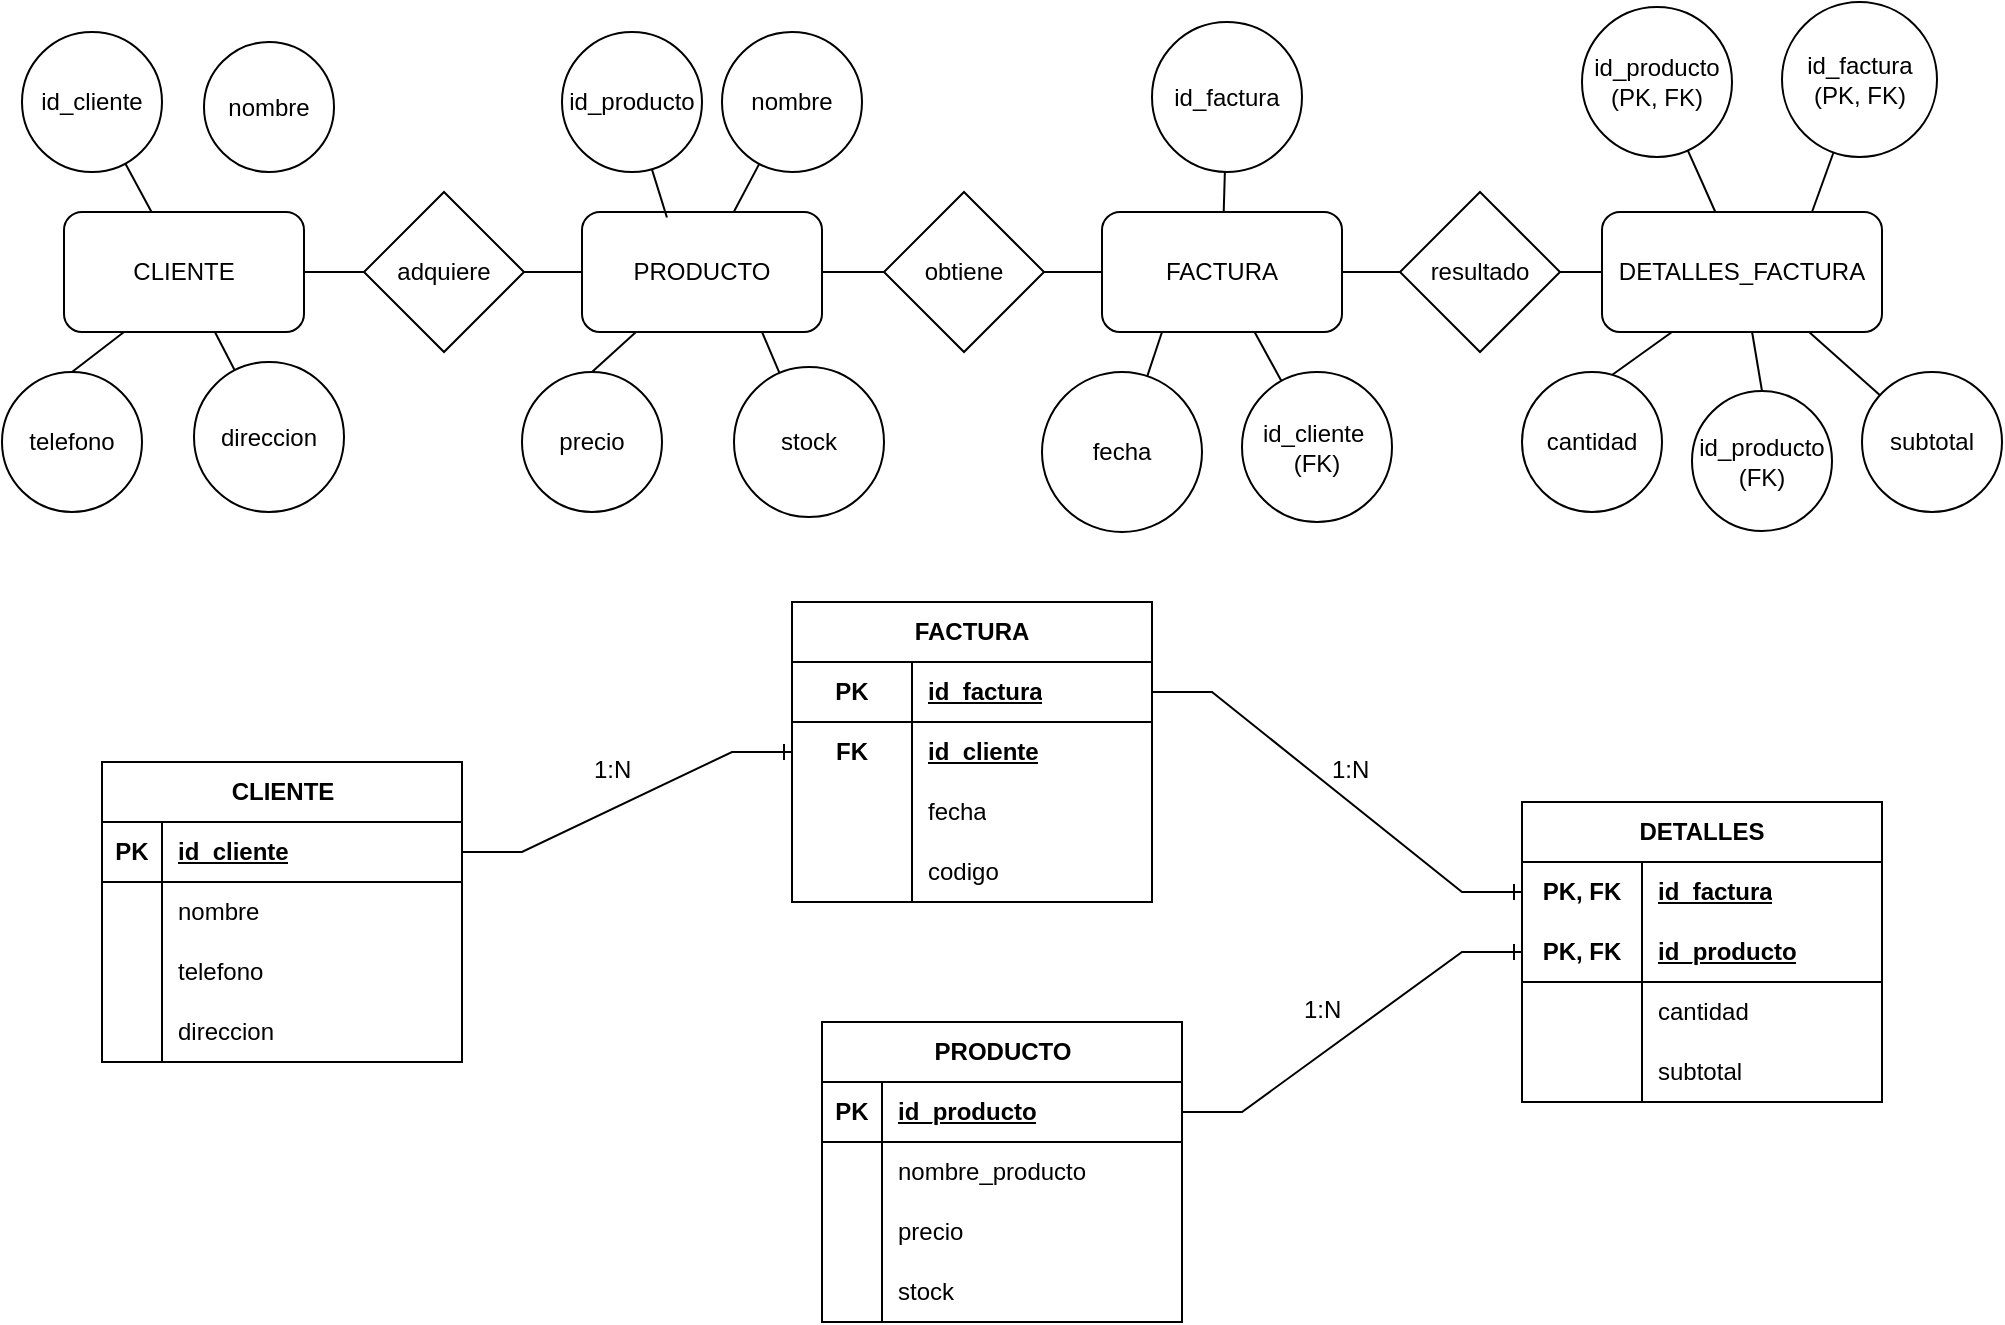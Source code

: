 <mxfile version="28.1.2">
  <diagram name="Página-1" id="bjjepzhwrdQlt7tEbjIs">
    <mxGraphModel dx="1090" dy="671" grid="1" gridSize="10" guides="1" tooltips="1" connect="1" arrows="1" fold="1" page="1" pageScale="1" pageWidth="583" pageHeight="827" math="0" shadow="0">
      <root>
        <mxCell id="0" />
        <mxCell id="1" parent="0" />
        <mxCell id="L8Z6CFat-6TSt6zDalqT-1" value="CLIENTE" style="rounded=1;whiteSpace=wrap;html=1;" parent="1" vertex="1">
          <mxGeometry x="111" y="155" width="120" height="60" as="geometry" />
        </mxCell>
        <mxCell id="L8Z6CFat-6TSt6zDalqT-2" value="PRODUCTO" style="rounded=1;whiteSpace=wrap;html=1;" parent="1" vertex="1">
          <mxGeometry x="370" y="155" width="120" height="60" as="geometry" />
        </mxCell>
        <mxCell id="L8Z6CFat-6TSt6zDalqT-3" value="FACTURA" style="rounded=1;whiteSpace=wrap;html=1;" parent="1" vertex="1">
          <mxGeometry x="630" y="155" width="120" height="60" as="geometry" />
        </mxCell>
        <mxCell id="L8Z6CFat-6TSt6zDalqT-4" value="DETALLES_FACTURA" style="rounded=1;whiteSpace=wrap;html=1;" parent="1" vertex="1">
          <mxGeometry x="880" y="155" width="140" height="60" as="geometry" />
        </mxCell>
        <mxCell id="L8Z6CFat-6TSt6zDalqT-6" value="adquiere" style="rhombus;whiteSpace=wrap;html=1;" parent="1" vertex="1">
          <mxGeometry x="261" y="145" width="80" height="80" as="geometry" />
        </mxCell>
        <mxCell id="L8Z6CFat-6TSt6zDalqT-7" value="obtiene" style="rhombus;whiteSpace=wrap;html=1;" parent="1" vertex="1">
          <mxGeometry x="521" y="145" width="80" height="80" as="geometry" />
        </mxCell>
        <mxCell id="L8Z6CFat-6TSt6zDalqT-8" value="resultado" style="rhombus;whiteSpace=wrap;html=1;" parent="1" vertex="1">
          <mxGeometry x="779" y="145" width="80" height="80" as="geometry" />
        </mxCell>
        <mxCell id="Kju_PUQ_FhrHSAObIlaB-2" value="id_cliente" style="ellipse;whiteSpace=wrap;html=1;aspect=fixed;" vertex="1" parent="1">
          <mxGeometry x="90" y="65" width="70" height="70" as="geometry" />
        </mxCell>
        <mxCell id="Kju_PUQ_FhrHSAObIlaB-4" value="nombre" style="ellipse;whiteSpace=wrap;html=1;aspect=fixed;" vertex="1" parent="1">
          <mxGeometry x="181" y="70" width="65" height="65" as="geometry" />
        </mxCell>
        <mxCell id="Kju_PUQ_FhrHSAObIlaB-5" value="telefono" style="ellipse;whiteSpace=wrap;html=1;aspect=fixed;" vertex="1" parent="1">
          <mxGeometry x="80" y="235" width="70" height="70" as="geometry" />
        </mxCell>
        <mxCell id="Kju_PUQ_FhrHSAObIlaB-6" value="direccion" style="ellipse;whiteSpace=wrap;html=1;aspect=fixed;" vertex="1" parent="1">
          <mxGeometry x="176" y="230" width="75" height="75" as="geometry" />
        </mxCell>
        <mxCell id="Kju_PUQ_FhrHSAObIlaB-7" value="id_producto" style="ellipse;whiteSpace=wrap;html=1;aspect=fixed;" vertex="1" parent="1">
          <mxGeometry x="360" y="65" width="70" height="70" as="geometry" />
        </mxCell>
        <mxCell id="Kju_PUQ_FhrHSAObIlaB-8" value="nombre" style="ellipse;whiteSpace=wrap;html=1;aspect=fixed;" vertex="1" parent="1">
          <mxGeometry x="440" y="65" width="70" height="70" as="geometry" />
        </mxCell>
        <mxCell id="Kju_PUQ_FhrHSAObIlaB-9" value="precio" style="ellipse;whiteSpace=wrap;html=1;aspect=fixed;" vertex="1" parent="1">
          <mxGeometry x="340" y="235" width="70" height="70" as="geometry" />
        </mxCell>
        <mxCell id="Kju_PUQ_FhrHSAObIlaB-10" value="stock" style="ellipse;whiteSpace=wrap;html=1;aspect=fixed;" vertex="1" parent="1">
          <mxGeometry x="446" y="232.5" width="75" height="75" as="geometry" />
        </mxCell>
        <mxCell id="Kju_PUQ_FhrHSAObIlaB-11" value="id_factura" style="ellipse;whiteSpace=wrap;html=1;aspect=fixed;" vertex="1" parent="1">
          <mxGeometry x="655" y="60" width="75" height="75" as="geometry" />
        </mxCell>
        <mxCell id="Kju_PUQ_FhrHSAObIlaB-13" value="fecha" style="ellipse;whiteSpace=wrap;html=1;aspect=fixed;" vertex="1" parent="1">
          <mxGeometry x="600" y="235" width="80" height="80" as="geometry" />
        </mxCell>
        <mxCell id="Kju_PUQ_FhrHSAObIlaB-14" value="id_cliente&amp;nbsp;&lt;div&gt;(FK)&lt;/div&gt;" style="ellipse;whiteSpace=wrap;html=1;aspect=fixed;" vertex="1" parent="1">
          <mxGeometry x="700" y="235" width="75" height="75" as="geometry" />
        </mxCell>
        <mxCell id="Kju_PUQ_FhrHSAObIlaB-15" value="id_producto (PK, FK)" style="ellipse;whiteSpace=wrap;html=1;aspect=fixed;" vertex="1" parent="1">
          <mxGeometry x="870" y="52.5" width="75" height="75" as="geometry" />
        </mxCell>
        <mxCell id="Kju_PUQ_FhrHSAObIlaB-16" value="id_factura (PK, FK)" style="ellipse;whiteSpace=wrap;html=1;aspect=fixed;" vertex="1" parent="1">
          <mxGeometry x="970" y="50" width="77.5" height="77.5" as="geometry" />
        </mxCell>
        <mxCell id="Kju_PUQ_FhrHSAObIlaB-17" value="id_producto (FK)" style="ellipse;whiteSpace=wrap;html=1;aspect=fixed;" vertex="1" parent="1">
          <mxGeometry x="925" y="244.5" width="70" height="70" as="geometry" />
        </mxCell>
        <mxCell id="Kju_PUQ_FhrHSAObIlaB-18" value="cantidad" style="ellipse;whiteSpace=wrap;html=1;aspect=fixed;" vertex="1" parent="1">
          <mxGeometry x="840" y="235" width="70" height="70" as="geometry" />
        </mxCell>
        <mxCell id="Kju_PUQ_FhrHSAObIlaB-19" value="subtotal" style="ellipse;whiteSpace=wrap;html=1;aspect=fixed;" vertex="1" parent="1">
          <mxGeometry x="1010" y="235" width="70" height="70" as="geometry" />
        </mxCell>
        <mxCell id="Kju_PUQ_FhrHSAObIlaB-20" value="CLIENTE" style="shape=table;startSize=30;container=1;collapsible=1;childLayout=tableLayout;fixedRows=1;rowLines=0;fontStyle=1;align=center;resizeLast=1;html=1;" vertex="1" parent="1">
          <mxGeometry x="130" y="430" width="180" height="150" as="geometry" />
        </mxCell>
        <mxCell id="Kju_PUQ_FhrHSAObIlaB-21" value="" style="shape=tableRow;horizontal=0;startSize=0;swimlaneHead=0;swimlaneBody=0;fillColor=none;collapsible=0;dropTarget=0;points=[[0,0.5],[1,0.5]];portConstraint=eastwest;top=0;left=0;right=0;bottom=1;" vertex="1" parent="Kju_PUQ_FhrHSAObIlaB-20">
          <mxGeometry y="30" width="180" height="30" as="geometry" />
        </mxCell>
        <mxCell id="Kju_PUQ_FhrHSAObIlaB-22" value="PK" style="shape=partialRectangle;connectable=0;fillColor=none;top=0;left=0;bottom=0;right=0;fontStyle=1;overflow=hidden;whiteSpace=wrap;html=1;" vertex="1" parent="Kju_PUQ_FhrHSAObIlaB-21">
          <mxGeometry width="30" height="30" as="geometry">
            <mxRectangle width="30" height="30" as="alternateBounds" />
          </mxGeometry>
        </mxCell>
        <mxCell id="Kju_PUQ_FhrHSAObIlaB-23" value="id_cliente" style="shape=partialRectangle;connectable=0;fillColor=none;top=0;left=0;bottom=0;right=0;align=left;spacingLeft=6;fontStyle=5;overflow=hidden;whiteSpace=wrap;html=1;" vertex="1" parent="Kju_PUQ_FhrHSAObIlaB-21">
          <mxGeometry x="30" width="150" height="30" as="geometry">
            <mxRectangle width="150" height="30" as="alternateBounds" />
          </mxGeometry>
        </mxCell>
        <mxCell id="Kju_PUQ_FhrHSAObIlaB-24" value="" style="shape=tableRow;horizontal=0;startSize=0;swimlaneHead=0;swimlaneBody=0;fillColor=none;collapsible=0;dropTarget=0;points=[[0,0.5],[1,0.5]];portConstraint=eastwest;top=0;left=0;right=0;bottom=0;" vertex="1" parent="Kju_PUQ_FhrHSAObIlaB-20">
          <mxGeometry y="60" width="180" height="30" as="geometry" />
        </mxCell>
        <mxCell id="Kju_PUQ_FhrHSAObIlaB-25" value="" style="shape=partialRectangle;connectable=0;fillColor=none;top=0;left=0;bottom=0;right=0;editable=1;overflow=hidden;whiteSpace=wrap;html=1;" vertex="1" parent="Kju_PUQ_FhrHSAObIlaB-24">
          <mxGeometry width="30" height="30" as="geometry">
            <mxRectangle width="30" height="30" as="alternateBounds" />
          </mxGeometry>
        </mxCell>
        <mxCell id="Kju_PUQ_FhrHSAObIlaB-26" value="nombre" style="shape=partialRectangle;connectable=0;fillColor=none;top=0;left=0;bottom=0;right=0;align=left;spacingLeft=6;overflow=hidden;whiteSpace=wrap;html=1;" vertex="1" parent="Kju_PUQ_FhrHSAObIlaB-24">
          <mxGeometry x="30" width="150" height="30" as="geometry">
            <mxRectangle width="150" height="30" as="alternateBounds" />
          </mxGeometry>
        </mxCell>
        <mxCell id="Kju_PUQ_FhrHSAObIlaB-27" value="" style="shape=tableRow;horizontal=0;startSize=0;swimlaneHead=0;swimlaneBody=0;fillColor=none;collapsible=0;dropTarget=0;points=[[0,0.5],[1,0.5]];portConstraint=eastwest;top=0;left=0;right=0;bottom=0;" vertex="1" parent="Kju_PUQ_FhrHSAObIlaB-20">
          <mxGeometry y="90" width="180" height="30" as="geometry" />
        </mxCell>
        <mxCell id="Kju_PUQ_FhrHSAObIlaB-28" value="" style="shape=partialRectangle;connectable=0;fillColor=none;top=0;left=0;bottom=0;right=0;editable=1;overflow=hidden;whiteSpace=wrap;html=1;" vertex="1" parent="Kju_PUQ_FhrHSAObIlaB-27">
          <mxGeometry width="30" height="30" as="geometry">
            <mxRectangle width="30" height="30" as="alternateBounds" />
          </mxGeometry>
        </mxCell>
        <mxCell id="Kju_PUQ_FhrHSAObIlaB-29" value="telefono" style="shape=partialRectangle;connectable=0;fillColor=none;top=0;left=0;bottom=0;right=0;align=left;spacingLeft=6;overflow=hidden;whiteSpace=wrap;html=1;" vertex="1" parent="Kju_PUQ_FhrHSAObIlaB-27">
          <mxGeometry x="30" width="150" height="30" as="geometry">
            <mxRectangle width="150" height="30" as="alternateBounds" />
          </mxGeometry>
        </mxCell>
        <mxCell id="Kju_PUQ_FhrHSAObIlaB-30" value="" style="shape=tableRow;horizontal=0;startSize=0;swimlaneHead=0;swimlaneBody=0;fillColor=none;collapsible=0;dropTarget=0;points=[[0,0.5],[1,0.5]];portConstraint=eastwest;top=0;left=0;right=0;bottom=0;" vertex="1" parent="Kju_PUQ_FhrHSAObIlaB-20">
          <mxGeometry y="120" width="180" height="30" as="geometry" />
        </mxCell>
        <mxCell id="Kju_PUQ_FhrHSAObIlaB-31" value="" style="shape=partialRectangle;connectable=0;fillColor=none;top=0;left=0;bottom=0;right=0;editable=1;overflow=hidden;whiteSpace=wrap;html=1;" vertex="1" parent="Kju_PUQ_FhrHSAObIlaB-30">
          <mxGeometry width="30" height="30" as="geometry">
            <mxRectangle width="30" height="30" as="alternateBounds" />
          </mxGeometry>
        </mxCell>
        <mxCell id="Kju_PUQ_FhrHSAObIlaB-32" value="direccion" style="shape=partialRectangle;connectable=0;fillColor=none;top=0;left=0;bottom=0;right=0;align=left;spacingLeft=6;overflow=hidden;whiteSpace=wrap;html=1;" vertex="1" parent="Kju_PUQ_FhrHSAObIlaB-30">
          <mxGeometry x="30" width="150" height="30" as="geometry">
            <mxRectangle width="150" height="30" as="alternateBounds" />
          </mxGeometry>
        </mxCell>
        <mxCell id="Kju_PUQ_FhrHSAObIlaB-33" value="PRODUCTO" style="shape=table;startSize=30;container=1;collapsible=1;childLayout=tableLayout;fixedRows=1;rowLines=0;fontStyle=1;align=center;resizeLast=1;html=1;" vertex="1" parent="1">
          <mxGeometry x="490" y="560" width="180" height="150" as="geometry" />
        </mxCell>
        <mxCell id="Kju_PUQ_FhrHSAObIlaB-34" value="" style="shape=tableRow;horizontal=0;startSize=0;swimlaneHead=0;swimlaneBody=0;fillColor=none;collapsible=0;dropTarget=0;points=[[0,0.5],[1,0.5]];portConstraint=eastwest;top=0;left=0;right=0;bottom=1;" vertex="1" parent="Kju_PUQ_FhrHSAObIlaB-33">
          <mxGeometry y="30" width="180" height="30" as="geometry" />
        </mxCell>
        <mxCell id="Kju_PUQ_FhrHSAObIlaB-35" value="PK" style="shape=partialRectangle;connectable=0;fillColor=none;top=0;left=0;bottom=0;right=0;fontStyle=1;overflow=hidden;whiteSpace=wrap;html=1;" vertex="1" parent="Kju_PUQ_FhrHSAObIlaB-34">
          <mxGeometry width="30" height="30" as="geometry">
            <mxRectangle width="30" height="30" as="alternateBounds" />
          </mxGeometry>
        </mxCell>
        <mxCell id="Kju_PUQ_FhrHSAObIlaB-36" value="id_producto" style="shape=partialRectangle;connectable=0;fillColor=none;top=0;left=0;bottom=0;right=0;align=left;spacingLeft=6;fontStyle=5;overflow=hidden;whiteSpace=wrap;html=1;" vertex="1" parent="Kju_PUQ_FhrHSAObIlaB-34">
          <mxGeometry x="30" width="150" height="30" as="geometry">
            <mxRectangle width="150" height="30" as="alternateBounds" />
          </mxGeometry>
        </mxCell>
        <mxCell id="Kju_PUQ_FhrHSAObIlaB-37" value="" style="shape=tableRow;horizontal=0;startSize=0;swimlaneHead=0;swimlaneBody=0;fillColor=none;collapsible=0;dropTarget=0;points=[[0,0.5],[1,0.5]];portConstraint=eastwest;top=0;left=0;right=0;bottom=0;" vertex="1" parent="Kju_PUQ_FhrHSAObIlaB-33">
          <mxGeometry y="60" width="180" height="30" as="geometry" />
        </mxCell>
        <mxCell id="Kju_PUQ_FhrHSAObIlaB-38" value="" style="shape=partialRectangle;connectable=0;fillColor=none;top=0;left=0;bottom=0;right=0;editable=1;overflow=hidden;whiteSpace=wrap;html=1;" vertex="1" parent="Kju_PUQ_FhrHSAObIlaB-37">
          <mxGeometry width="30" height="30" as="geometry">
            <mxRectangle width="30" height="30" as="alternateBounds" />
          </mxGeometry>
        </mxCell>
        <mxCell id="Kju_PUQ_FhrHSAObIlaB-39" value="nombre_producto" style="shape=partialRectangle;connectable=0;fillColor=none;top=0;left=0;bottom=0;right=0;align=left;spacingLeft=6;overflow=hidden;whiteSpace=wrap;html=1;" vertex="1" parent="Kju_PUQ_FhrHSAObIlaB-37">
          <mxGeometry x="30" width="150" height="30" as="geometry">
            <mxRectangle width="150" height="30" as="alternateBounds" />
          </mxGeometry>
        </mxCell>
        <mxCell id="Kju_PUQ_FhrHSAObIlaB-40" value="" style="shape=tableRow;horizontal=0;startSize=0;swimlaneHead=0;swimlaneBody=0;fillColor=none;collapsible=0;dropTarget=0;points=[[0,0.5],[1,0.5]];portConstraint=eastwest;top=0;left=0;right=0;bottom=0;" vertex="1" parent="Kju_PUQ_FhrHSAObIlaB-33">
          <mxGeometry y="90" width="180" height="30" as="geometry" />
        </mxCell>
        <mxCell id="Kju_PUQ_FhrHSAObIlaB-41" value="" style="shape=partialRectangle;connectable=0;fillColor=none;top=0;left=0;bottom=0;right=0;editable=1;overflow=hidden;whiteSpace=wrap;html=1;" vertex="1" parent="Kju_PUQ_FhrHSAObIlaB-40">
          <mxGeometry width="30" height="30" as="geometry">
            <mxRectangle width="30" height="30" as="alternateBounds" />
          </mxGeometry>
        </mxCell>
        <mxCell id="Kju_PUQ_FhrHSAObIlaB-42" value="precio" style="shape=partialRectangle;connectable=0;fillColor=none;top=0;left=0;bottom=0;right=0;align=left;spacingLeft=6;overflow=hidden;whiteSpace=wrap;html=1;" vertex="1" parent="Kju_PUQ_FhrHSAObIlaB-40">
          <mxGeometry x="30" width="150" height="30" as="geometry">
            <mxRectangle width="150" height="30" as="alternateBounds" />
          </mxGeometry>
        </mxCell>
        <mxCell id="Kju_PUQ_FhrHSAObIlaB-43" value="" style="shape=tableRow;horizontal=0;startSize=0;swimlaneHead=0;swimlaneBody=0;fillColor=none;collapsible=0;dropTarget=0;points=[[0,0.5],[1,0.5]];portConstraint=eastwest;top=0;left=0;right=0;bottom=0;" vertex="1" parent="Kju_PUQ_FhrHSAObIlaB-33">
          <mxGeometry y="120" width="180" height="30" as="geometry" />
        </mxCell>
        <mxCell id="Kju_PUQ_FhrHSAObIlaB-44" value="" style="shape=partialRectangle;connectable=0;fillColor=none;top=0;left=0;bottom=0;right=0;editable=1;overflow=hidden;whiteSpace=wrap;html=1;" vertex="1" parent="Kju_PUQ_FhrHSAObIlaB-43">
          <mxGeometry width="30" height="30" as="geometry">
            <mxRectangle width="30" height="30" as="alternateBounds" />
          </mxGeometry>
        </mxCell>
        <mxCell id="Kju_PUQ_FhrHSAObIlaB-45" value="stock" style="shape=partialRectangle;connectable=0;fillColor=none;top=0;left=0;bottom=0;right=0;align=left;spacingLeft=6;overflow=hidden;whiteSpace=wrap;html=1;" vertex="1" parent="Kju_PUQ_FhrHSAObIlaB-43">
          <mxGeometry x="30" width="150" height="30" as="geometry">
            <mxRectangle width="150" height="30" as="alternateBounds" />
          </mxGeometry>
        </mxCell>
        <mxCell id="Kju_PUQ_FhrHSAObIlaB-46" value="FACTURA" style="shape=table;startSize=30;container=1;collapsible=1;childLayout=tableLayout;fixedRows=1;rowLines=0;fontStyle=1;align=center;resizeLast=1;html=1;whiteSpace=wrap;" vertex="1" parent="1">
          <mxGeometry x="475" y="350" width="180" height="150" as="geometry" />
        </mxCell>
        <mxCell id="Kju_PUQ_FhrHSAObIlaB-59" value="" style="shape=tableRow;horizontal=0;startSize=0;swimlaneHead=0;swimlaneBody=0;fillColor=none;collapsible=0;dropTarget=0;points=[[0,0.5],[1,0.5]];portConstraint=eastwest;top=0;left=0;right=0;bottom=1;html=1;" vertex="1" parent="Kju_PUQ_FhrHSAObIlaB-46">
          <mxGeometry y="30" width="180" height="30" as="geometry" />
        </mxCell>
        <mxCell id="Kju_PUQ_FhrHSAObIlaB-60" value="PK" style="shape=partialRectangle;connectable=0;fillColor=none;top=0;left=0;bottom=0;right=0;fontStyle=1;overflow=hidden;html=1;whiteSpace=wrap;" vertex="1" parent="Kju_PUQ_FhrHSAObIlaB-59">
          <mxGeometry width="60" height="30" as="geometry">
            <mxRectangle width="60" height="30" as="alternateBounds" />
          </mxGeometry>
        </mxCell>
        <mxCell id="Kju_PUQ_FhrHSAObIlaB-61" value="id_factura" style="shape=partialRectangle;connectable=0;fillColor=none;top=0;left=0;bottom=0;right=0;align=left;spacingLeft=6;fontStyle=5;overflow=hidden;html=1;whiteSpace=wrap;" vertex="1" parent="Kju_PUQ_FhrHSAObIlaB-59">
          <mxGeometry x="60" width="120" height="30" as="geometry">
            <mxRectangle width="120" height="30" as="alternateBounds" />
          </mxGeometry>
        </mxCell>
        <mxCell id="Kju_PUQ_FhrHSAObIlaB-47" value="" style="shape=tableRow;horizontal=0;startSize=0;swimlaneHead=0;swimlaneBody=0;fillColor=none;collapsible=0;dropTarget=0;points=[[0,0.5],[1,0.5]];portConstraint=eastwest;top=0;left=0;right=0;bottom=0;html=1;" vertex="1" parent="Kju_PUQ_FhrHSAObIlaB-46">
          <mxGeometry y="60" width="180" height="30" as="geometry" />
        </mxCell>
        <mxCell id="Kju_PUQ_FhrHSAObIlaB-48" value="FK" style="shape=partialRectangle;connectable=0;fillColor=none;top=0;left=0;bottom=0;right=0;fontStyle=1;overflow=hidden;html=1;whiteSpace=wrap;" vertex="1" parent="Kju_PUQ_FhrHSAObIlaB-47">
          <mxGeometry width="60" height="30" as="geometry">
            <mxRectangle width="60" height="30" as="alternateBounds" />
          </mxGeometry>
        </mxCell>
        <mxCell id="Kju_PUQ_FhrHSAObIlaB-49" value="id_cliente" style="shape=partialRectangle;connectable=0;fillColor=none;top=0;left=0;bottom=0;right=0;align=left;spacingLeft=6;fontStyle=5;overflow=hidden;html=1;whiteSpace=wrap;" vertex="1" parent="Kju_PUQ_FhrHSAObIlaB-47">
          <mxGeometry x="60" width="120" height="30" as="geometry">
            <mxRectangle width="120" height="30" as="alternateBounds" />
          </mxGeometry>
        </mxCell>
        <mxCell id="Kju_PUQ_FhrHSAObIlaB-53" value="" style="shape=tableRow;horizontal=0;startSize=0;swimlaneHead=0;swimlaneBody=0;fillColor=none;collapsible=0;dropTarget=0;points=[[0,0.5],[1,0.5]];portConstraint=eastwest;top=0;left=0;right=0;bottom=0;html=1;" vertex="1" parent="Kju_PUQ_FhrHSAObIlaB-46">
          <mxGeometry y="90" width="180" height="30" as="geometry" />
        </mxCell>
        <mxCell id="Kju_PUQ_FhrHSAObIlaB-54" value="" style="shape=partialRectangle;connectable=0;fillColor=none;top=0;left=0;bottom=0;right=0;editable=1;overflow=hidden;html=1;whiteSpace=wrap;" vertex="1" parent="Kju_PUQ_FhrHSAObIlaB-53">
          <mxGeometry width="60" height="30" as="geometry">
            <mxRectangle width="60" height="30" as="alternateBounds" />
          </mxGeometry>
        </mxCell>
        <mxCell id="Kju_PUQ_FhrHSAObIlaB-55" value="fecha" style="shape=partialRectangle;connectable=0;fillColor=none;top=0;left=0;bottom=0;right=0;align=left;spacingLeft=6;overflow=hidden;html=1;whiteSpace=wrap;" vertex="1" parent="Kju_PUQ_FhrHSAObIlaB-53">
          <mxGeometry x="60" width="120" height="30" as="geometry">
            <mxRectangle width="120" height="30" as="alternateBounds" />
          </mxGeometry>
        </mxCell>
        <mxCell id="Kju_PUQ_FhrHSAObIlaB-56" value="" style="shape=tableRow;horizontal=0;startSize=0;swimlaneHead=0;swimlaneBody=0;fillColor=none;collapsible=0;dropTarget=0;points=[[0,0.5],[1,0.5]];portConstraint=eastwest;top=0;left=0;right=0;bottom=0;html=1;" vertex="1" parent="Kju_PUQ_FhrHSAObIlaB-46">
          <mxGeometry y="120" width="180" height="30" as="geometry" />
        </mxCell>
        <mxCell id="Kju_PUQ_FhrHSAObIlaB-57" value="" style="shape=partialRectangle;connectable=0;fillColor=none;top=0;left=0;bottom=0;right=0;editable=1;overflow=hidden;html=1;whiteSpace=wrap;" vertex="1" parent="Kju_PUQ_FhrHSAObIlaB-56">
          <mxGeometry width="60" height="30" as="geometry">
            <mxRectangle width="60" height="30" as="alternateBounds" />
          </mxGeometry>
        </mxCell>
        <mxCell id="Kju_PUQ_FhrHSAObIlaB-58" value="codigo" style="shape=partialRectangle;connectable=0;fillColor=none;top=0;left=0;bottom=0;right=0;align=left;spacingLeft=6;overflow=hidden;html=1;whiteSpace=wrap;" vertex="1" parent="Kju_PUQ_FhrHSAObIlaB-56">
          <mxGeometry x="60" width="120" height="30" as="geometry">
            <mxRectangle width="120" height="30" as="alternateBounds" />
          </mxGeometry>
        </mxCell>
        <mxCell id="Kju_PUQ_FhrHSAObIlaB-62" value="DETALLES" style="shape=table;startSize=30;container=1;collapsible=1;childLayout=tableLayout;fixedRows=1;rowLines=0;fontStyle=1;align=center;resizeLast=1;html=1;whiteSpace=wrap;" vertex="1" parent="1">
          <mxGeometry x="840" y="450" width="180" height="150" as="geometry" />
        </mxCell>
        <mxCell id="Kju_PUQ_FhrHSAObIlaB-63" value="" style="shape=tableRow;horizontal=0;startSize=0;swimlaneHead=0;swimlaneBody=0;fillColor=none;collapsible=0;dropTarget=0;points=[[0,0.5],[1,0.5]];portConstraint=eastwest;top=0;left=0;right=0;bottom=0;html=1;" vertex="1" parent="Kju_PUQ_FhrHSAObIlaB-62">
          <mxGeometry y="30" width="180" height="30" as="geometry" />
        </mxCell>
        <mxCell id="Kju_PUQ_FhrHSAObIlaB-64" value="PK, FK" style="shape=partialRectangle;connectable=0;fillColor=none;top=0;left=0;bottom=0;right=0;fontStyle=1;overflow=hidden;html=1;whiteSpace=wrap;" vertex="1" parent="Kju_PUQ_FhrHSAObIlaB-63">
          <mxGeometry width="60" height="30" as="geometry">
            <mxRectangle width="60" height="30" as="alternateBounds" />
          </mxGeometry>
        </mxCell>
        <mxCell id="Kju_PUQ_FhrHSAObIlaB-65" value="id_factura" style="shape=partialRectangle;connectable=0;fillColor=none;top=0;left=0;bottom=0;right=0;align=left;spacingLeft=6;fontStyle=5;overflow=hidden;html=1;whiteSpace=wrap;" vertex="1" parent="Kju_PUQ_FhrHSAObIlaB-63">
          <mxGeometry x="60" width="120" height="30" as="geometry">
            <mxRectangle width="120" height="30" as="alternateBounds" />
          </mxGeometry>
        </mxCell>
        <mxCell id="Kju_PUQ_FhrHSAObIlaB-66" value="" style="shape=tableRow;horizontal=0;startSize=0;swimlaneHead=0;swimlaneBody=0;fillColor=none;collapsible=0;dropTarget=0;points=[[0,0.5],[1,0.5]];portConstraint=eastwest;top=0;left=0;right=0;bottom=1;html=1;" vertex="1" parent="Kju_PUQ_FhrHSAObIlaB-62">
          <mxGeometry y="60" width="180" height="30" as="geometry" />
        </mxCell>
        <mxCell id="Kju_PUQ_FhrHSAObIlaB-67" value="PK, FK" style="shape=partialRectangle;connectable=0;fillColor=none;top=0;left=0;bottom=0;right=0;fontStyle=1;overflow=hidden;html=1;whiteSpace=wrap;" vertex="1" parent="Kju_PUQ_FhrHSAObIlaB-66">
          <mxGeometry width="60" height="30" as="geometry">
            <mxRectangle width="60" height="30" as="alternateBounds" />
          </mxGeometry>
        </mxCell>
        <mxCell id="Kju_PUQ_FhrHSAObIlaB-68" value="id_producto" style="shape=partialRectangle;connectable=0;fillColor=none;top=0;left=0;bottom=0;right=0;align=left;spacingLeft=6;fontStyle=5;overflow=hidden;html=1;whiteSpace=wrap;" vertex="1" parent="Kju_PUQ_FhrHSAObIlaB-66">
          <mxGeometry x="60" width="120" height="30" as="geometry">
            <mxRectangle width="120" height="30" as="alternateBounds" />
          </mxGeometry>
        </mxCell>
        <mxCell id="Kju_PUQ_FhrHSAObIlaB-69" value="" style="shape=tableRow;horizontal=0;startSize=0;swimlaneHead=0;swimlaneBody=0;fillColor=none;collapsible=0;dropTarget=0;points=[[0,0.5],[1,0.5]];portConstraint=eastwest;top=0;left=0;right=0;bottom=0;html=1;" vertex="1" parent="Kju_PUQ_FhrHSAObIlaB-62">
          <mxGeometry y="90" width="180" height="30" as="geometry" />
        </mxCell>
        <mxCell id="Kju_PUQ_FhrHSAObIlaB-70" value="" style="shape=partialRectangle;connectable=0;fillColor=none;top=0;left=0;bottom=0;right=0;editable=1;overflow=hidden;html=1;whiteSpace=wrap;" vertex="1" parent="Kju_PUQ_FhrHSAObIlaB-69">
          <mxGeometry width="60" height="30" as="geometry">
            <mxRectangle width="60" height="30" as="alternateBounds" />
          </mxGeometry>
        </mxCell>
        <mxCell id="Kju_PUQ_FhrHSAObIlaB-71" value="cantidad" style="shape=partialRectangle;connectable=0;fillColor=none;top=0;left=0;bottom=0;right=0;align=left;spacingLeft=6;overflow=hidden;html=1;whiteSpace=wrap;" vertex="1" parent="Kju_PUQ_FhrHSAObIlaB-69">
          <mxGeometry x="60" width="120" height="30" as="geometry">
            <mxRectangle width="120" height="30" as="alternateBounds" />
          </mxGeometry>
        </mxCell>
        <mxCell id="Kju_PUQ_FhrHSAObIlaB-72" value="" style="shape=tableRow;horizontal=0;startSize=0;swimlaneHead=0;swimlaneBody=0;fillColor=none;collapsible=0;dropTarget=0;points=[[0,0.5],[1,0.5]];portConstraint=eastwest;top=0;left=0;right=0;bottom=0;html=1;" vertex="1" parent="Kju_PUQ_FhrHSAObIlaB-62">
          <mxGeometry y="120" width="180" height="30" as="geometry" />
        </mxCell>
        <mxCell id="Kju_PUQ_FhrHSAObIlaB-73" value="" style="shape=partialRectangle;connectable=0;fillColor=none;top=0;left=0;bottom=0;right=0;editable=1;overflow=hidden;html=1;whiteSpace=wrap;" vertex="1" parent="Kju_PUQ_FhrHSAObIlaB-72">
          <mxGeometry width="60" height="30" as="geometry">
            <mxRectangle width="60" height="30" as="alternateBounds" />
          </mxGeometry>
        </mxCell>
        <mxCell id="Kju_PUQ_FhrHSAObIlaB-74" value="subtotal" style="shape=partialRectangle;connectable=0;fillColor=none;top=0;left=0;bottom=0;right=0;align=left;spacingLeft=6;overflow=hidden;html=1;whiteSpace=wrap;" vertex="1" parent="Kju_PUQ_FhrHSAObIlaB-72">
          <mxGeometry x="60" width="120" height="30" as="geometry">
            <mxRectangle width="120" height="30" as="alternateBounds" />
          </mxGeometry>
        </mxCell>
        <mxCell id="Kju_PUQ_FhrHSAObIlaB-78" value="" style="edgeStyle=entityRelationEdgeStyle;fontSize=12;html=1;endArrow=ERone;endFill=1;rounded=0;" edge="1" parent="1" source="Kju_PUQ_FhrHSAObIlaB-21" target="Kju_PUQ_FhrHSAObIlaB-47">
          <mxGeometry width="100" height="100" relative="1" as="geometry">
            <mxPoint x="382" y="414.5" as="sourcePoint" />
            <mxPoint x="482" y="314.5" as="targetPoint" />
          </mxGeometry>
        </mxCell>
        <mxCell id="Kju_PUQ_FhrHSAObIlaB-79" value="" style="edgeStyle=entityRelationEdgeStyle;fontSize=12;html=1;endArrow=ERone;endFill=1;rounded=0;exitX=1;exitY=0.5;exitDx=0;exitDy=0;" edge="1" parent="1" source="Kju_PUQ_FhrHSAObIlaB-34" target="Kju_PUQ_FhrHSAObIlaB-66">
          <mxGeometry width="100" height="100" relative="1" as="geometry">
            <mxPoint x="390" y="590" as="sourcePoint" />
            <mxPoint x="490" y="490" as="targetPoint" />
          </mxGeometry>
        </mxCell>
        <mxCell id="Kju_PUQ_FhrHSAObIlaB-80" value="" style="edgeStyle=entityRelationEdgeStyle;fontSize=12;html=1;endArrow=ERone;endFill=1;rounded=0;" edge="1" parent="1" source="Kju_PUQ_FhrHSAObIlaB-59" target="Kju_PUQ_FhrHSAObIlaB-63">
          <mxGeometry width="100" height="100" relative="1" as="geometry">
            <mxPoint x="680" y="490" as="sourcePoint" />
            <mxPoint x="780" y="390" as="targetPoint" />
          </mxGeometry>
        </mxCell>
        <mxCell id="Kju_PUQ_FhrHSAObIlaB-81" value="1:N" style="text;strokeColor=none;fillColor=none;spacingLeft=4;spacingRight=4;overflow=hidden;rotatable=0;points=[[0,0.5],[1,0.5]];portConstraint=eastwest;fontSize=12;whiteSpace=wrap;html=1;" vertex="1" parent="1">
          <mxGeometry x="370" y="420" width="40" height="30" as="geometry" />
        </mxCell>
        <mxCell id="Kju_PUQ_FhrHSAObIlaB-82" value="1:N" style="text;strokeColor=none;fillColor=none;spacingLeft=4;spacingRight=4;overflow=hidden;rotatable=0;points=[[0,0.5],[1,0.5]];portConstraint=eastwest;fontSize=12;whiteSpace=wrap;html=1;" vertex="1" parent="1">
          <mxGeometry x="739" y="420" width="40" height="30" as="geometry" />
        </mxCell>
        <mxCell id="Kju_PUQ_FhrHSAObIlaB-83" value="1:N" style="text;strokeColor=none;fillColor=none;spacingLeft=4;spacingRight=4;overflow=hidden;rotatable=0;points=[[0,0.5],[1,0.5]];portConstraint=eastwest;fontSize=12;whiteSpace=wrap;html=1;" vertex="1" parent="1">
          <mxGeometry x="725" y="540" width="40" height="30" as="geometry" />
        </mxCell>
        <mxCell id="Kju_PUQ_FhrHSAObIlaB-84" value="" style="endArrow=none;html=1;rounded=0;" edge="1" parent="1" source="L8Z6CFat-6TSt6zDalqT-1" target="Kju_PUQ_FhrHSAObIlaB-2">
          <mxGeometry width="50" height="50" relative="1" as="geometry">
            <mxPoint x="130" y="155" as="sourcePoint" />
            <mxPoint x="180" y="105" as="targetPoint" />
          </mxGeometry>
        </mxCell>
        <mxCell id="Kju_PUQ_FhrHSAObIlaB-85" value="" style="endArrow=none;html=1;rounded=0;exitX=0.354;exitY=0.046;exitDx=0;exitDy=0;exitPerimeter=0;" edge="1" parent="1" source="L8Z6CFat-6TSt6zDalqT-2" target="Kju_PUQ_FhrHSAObIlaB-7">
          <mxGeometry width="50" height="50" relative="1" as="geometry">
            <mxPoint x="350" y="185" as="sourcePoint" />
            <mxPoint x="400" y="135" as="targetPoint" />
          </mxGeometry>
        </mxCell>
        <mxCell id="Kju_PUQ_FhrHSAObIlaB-86" value="" style="endArrow=none;html=1;rounded=0;" edge="1" parent="1" source="L8Z6CFat-6TSt6zDalqT-2" target="Kju_PUQ_FhrHSAObIlaB-8">
          <mxGeometry width="50" height="50" relative="1" as="geometry">
            <mxPoint x="420" y="185" as="sourcePoint" />
            <mxPoint x="470" y="135" as="targetPoint" />
          </mxGeometry>
        </mxCell>
        <mxCell id="Kju_PUQ_FhrHSAObIlaB-87" value="" style="endArrow=none;html=1;rounded=0;exitX=0.5;exitY=0;exitDx=0;exitDy=0;" edge="1" parent="1" source="Kju_PUQ_FhrHSAObIlaB-9" target="L8Z6CFat-6TSt6zDalqT-2">
          <mxGeometry width="50" height="50" relative="1" as="geometry">
            <mxPoint x="400" y="240" as="sourcePoint" />
            <mxPoint x="400" y="215" as="targetPoint" />
          </mxGeometry>
        </mxCell>
        <mxCell id="Kju_PUQ_FhrHSAObIlaB-88" value="" style="endArrow=none;html=1;rounded=0;entryX=0.75;entryY=1;entryDx=0;entryDy=0;" edge="1" parent="1" source="Kju_PUQ_FhrHSAObIlaB-10" target="L8Z6CFat-6TSt6zDalqT-2">
          <mxGeometry width="50" height="50" relative="1" as="geometry">
            <mxPoint x="420" y="275" as="sourcePoint" />
            <mxPoint x="470" y="225" as="targetPoint" />
          </mxGeometry>
        </mxCell>
        <mxCell id="Kju_PUQ_FhrHSAObIlaB-89" value="" style="endArrow=none;html=1;rounded=0;" edge="1" parent="1" source="L8Z6CFat-6TSt6zDalqT-3" target="Kju_PUQ_FhrHSAObIlaB-11">
          <mxGeometry width="50" height="50" relative="1" as="geometry">
            <mxPoint x="640" y="185" as="sourcePoint" />
            <mxPoint x="690" y="135" as="targetPoint" />
          </mxGeometry>
        </mxCell>
        <mxCell id="Kju_PUQ_FhrHSAObIlaB-90" value="" style="endArrow=none;html=1;rounded=0;entryX=0.25;entryY=1;entryDx=0;entryDy=0;" edge="1" parent="1" source="Kju_PUQ_FhrHSAObIlaB-13" target="L8Z6CFat-6TSt6zDalqT-3">
          <mxGeometry width="50" height="50" relative="1" as="geometry">
            <mxPoint x="590" y="275" as="sourcePoint" />
            <mxPoint x="640" y="225" as="targetPoint" />
          </mxGeometry>
        </mxCell>
        <mxCell id="Kju_PUQ_FhrHSAObIlaB-91" value="" style="endArrow=none;html=1;rounded=0;" edge="1" parent="1" source="Kju_PUQ_FhrHSAObIlaB-14" target="L8Z6CFat-6TSt6zDalqT-3">
          <mxGeometry width="50" height="50" relative="1" as="geometry">
            <mxPoint x="675" y="265" as="sourcePoint" />
            <mxPoint x="725" y="215" as="targetPoint" />
          </mxGeometry>
        </mxCell>
        <mxCell id="Kju_PUQ_FhrHSAObIlaB-92" value="" style="endArrow=none;html=1;rounded=0;" edge="1" parent="1" source="L8Z6CFat-6TSt6zDalqT-4" target="Kju_PUQ_FhrHSAObIlaB-15">
          <mxGeometry width="50" height="50" relative="1" as="geometry">
            <mxPoint x="860" y="177.5" as="sourcePoint" />
            <mxPoint x="910" y="127.5" as="targetPoint" />
            <Array as="points">
              <mxPoint x="930" y="140" />
            </Array>
          </mxGeometry>
        </mxCell>
        <mxCell id="Kju_PUQ_FhrHSAObIlaB-93" value="" style="endArrow=none;html=1;rounded=0;exitX=0.75;exitY=0;exitDx=0;exitDy=0;" edge="1" parent="1" source="L8Z6CFat-6TSt6zDalqT-4" target="Kju_PUQ_FhrHSAObIlaB-16">
          <mxGeometry width="50" height="50" relative="1" as="geometry">
            <mxPoint x="990" y="160" as="sourcePoint" />
            <mxPoint x="1000" y="135" as="targetPoint" />
          </mxGeometry>
        </mxCell>
        <mxCell id="Kju_PUQ_FhrHSAObIlaB-94" value="" style="endArrow=none;html=1;rounded=0;entryX=0.25;entryY=1;entryDx=0;entryDy=0;exitX=0.643;exitY=0.021;exitDx=0;exitDy=0;exitPerimeter=0;" edge="1" parent="1" source="Kju_PUQ_FhrHSAObIlaB-18" target="L8Z6CFat-6TSt6zDalqT-4">
          <mxGeometry width="50" height="50" relative="1" as="geometry">
            <mxPoint x="850" y="285" as="sourcePoint" />
            <mxPoint x="900" y="235" as="targetPoint" />
          </mxGeometry>
        </mxCell>
        <mxCell id="Kju_PUQ_FhrHSAObIlaB-95" value="" style="endArrow=none;html=1;rounded=0;exitX=0.5;exitY=0;exitDx=0;exitDy=0;" edge="1" parent="1" source="Kju_PUQ_FhrHSAObIlaB-17" target="L8Z6CFat-6TSt6zDalqT-4">
          <mxGeometry width="50" height="50" relative="1" as="geometry">
            <mxPoint x="945" y="275" as="sourcePoint" />
            <mxPoint x="995" y="225" as="targetPoint" />
          </mxGeometry>
        </mxCell>
        <mxCell id="Kju_PUQ_FhrHSAObIlaB-96" value="" style="endArrow=none;html=1;rounded=0;entryX=0.25;entryY=1;entryDx=0;entryDy=0;exitX=0.5;exitY=0;exitDx=0;exitDy=0;" edge="1" parent="1" source="Kju_PUQ_FhrHSAObIlaB-5" target="L8Z6CFat-6TSt6zDalqT-1">
          <mxGeometry width="50" height="50" relative="1" as="geometry">
            <mxPoint x="80" y="275" as="sourcePoint" />
            <mxPoint x="130" y="225" as="targetPoint" />
          </mxGeometry>
        </mxCell>
        <mxCell id="Kju_PUQ_FhrHSAObIlaB-97" value="" style="endArrow=none;html=1;rounded=0;" edge="1" parent="1" source="Kju_PUQ_FhrHSAObIlaB-6" target="L8Z6CFat-6TSt6zDalqT-1">
          <mxGeometry width="50" height="50" relative="1" as="geometry">
            <mxPoint x="150" y="265" as="sourcePoint" />
            <mxPoint x="200" y="215" as="targetPoint" />
          </mxGeometry>
        </mxCell>
        <mxCell id="Kju_PUQ_FhrHSAObIlaB-98" value="" style="endArrow=none;html=1;rounded=0;" edge="1" parent="1" source="Kju_PUQ_FhrHSAObIlaB-19" target="L8Z6CFat-6TSt6zDalqT-4">
          <mxGeometry width="50" height="50" relative="1" as="geometry">
            <mxPoint x="945" y="265" as="sourcePoint" />
            <mxPoint x="995" y="215" as="targetPoint" />
          </mxGeometry>
        </mxCell>
        <mxCell id="Kju_PUQ_FhrHSAObIlaB-99" value="" style="endArrow=none;html=1;rounded=0;entryX=0;entryY=0.5;entryDx=0;entryDy=0;exitX=1;exitY=0.5;exitDx=0;exitDy=0;" edge="1" parent="1" source="L8Z6CFat-6TSt6zDalqT-1" target="L8Z6CFat-6TSt6zDalqT-6">
          <mxGeometry width="50" height="50" relative="1" as="geometry">
            <mxPoint x="231" y="190" as="sourcePoint" />
            <mxPoint x="281" y="140" as="targetPoint" />
          </mxGeometry>
        </mxCell>
        <mxCell id="Kju_PUQ_FhrHSAObIlaB-100" value="" style="endArrow=none;html=1;rounded=0;exitX=1;exitY=0.5;exitDx=0;exitDy=0;entryX=0;entryY=0.5;entryDx=0;entryDy=0;" edge="1" parent="1" source="L8Z6CFat-6TSt6zDalqT-6" target="L8Z6CFat-6TSt6zDalqT-2">
          <mxGeometry width="50" height="50" relative="1" as="geometry">
            <mxPoint x="341" y="190" as="sourcePoint" />
            <mxPoint x="391" y="140" as="targetPoint" />
          </mxGeometry>
        </mxCell>
        <mxCell id="Kju_PUQ_FhrHSAObIlaB-101" value="" style="endArrow=none;html=1;rounded=0;entryX=0;entryY=0.5;entryDx=0;entryDy=0;" edge="1" parent="1" source="L8Z6CFat-6TSt6zDalqT-2" target="L8Z6CFat-6TSt6zDalqT-7">
          <mxGeometry width="50" height="50" relative="1" as="geometry">
            <mxPoint x="490" y="185" as="sourcePoint" />
            <mxPoint x="540" y="135" as="targetPoint" />
          </mxGeometry>
        </mxCell>
        <mxCell id="Kju_PUQ_FhrHSAObIlaB-102" value="" style="endArrow=none;html=1;rounded=0;exitX=1;exitY=0.5;exitDx=0;exitDy=0;entryX=0;entryY=0.5;entryDx=0;entryDy=0;" edge="1" parent="1" source="L8Z6CFat-6TSt6zDalqT-7" target="L8Z6CFat-6TSt6zDalqT-3">
          <mxGeometry width="50" height="50" relative="1" as="geometry">
            <mxPoint x="601" y="185" as="sourcePoint" />
            <mxPoint x="651" y="135" as="targetPoint" />
          </mxGeometry>
        </mxCell>
        <mxCell id="Kju_PUQ_FhrHSAObIlaB-103" value="" style="endArrow=none;html=1;rounded=0;entryX=0;entryY=0.5;entryDx=0;entryDy=0;exitX=1;exitY=0.5;exitDx=0;exitDy=0;" edge="1" parent="1" source="L8Z6CFat-6TSt6zDalqT-3" target="L8Z6CFat-6TSt6zDalqT-8">
          <mxGeometry width="50" height="50" relative="1" as="geometry">
            <mxPoint x="750" y="185" as="sourcePoint" />
            <mxPoint x="800" y="135" as="targetPoint" />
          </mxGeometry>
        </mxCell>
        <mxCell id="Kju_PUQ_FhrHSAObIlaB-104" value="" style="endArrow=none;html=1;rounded=0;entryX=0;entryY=0.5;entryDx=0;entryDy=0;exitX=1;exitY=0.5;exitDx=0;exitDy=0;" edge="1" parent="1" source="L8Z6CFat-6TSt6zDalqT-8" target="L8Z6CFat-6TSt6zDalqT-4">
          <mxGeometry width="50" height="50" relative="1" as="geometry">
            <mxPoint x="860" y="185" as="sourcePoint" />
            <mxPoint x="910" y="135" as="targetPoint" />
          </mxGeometry>
        </mxCell>
      </root>
    </mxGraphModel>
  </diagram>
</mxfile>
